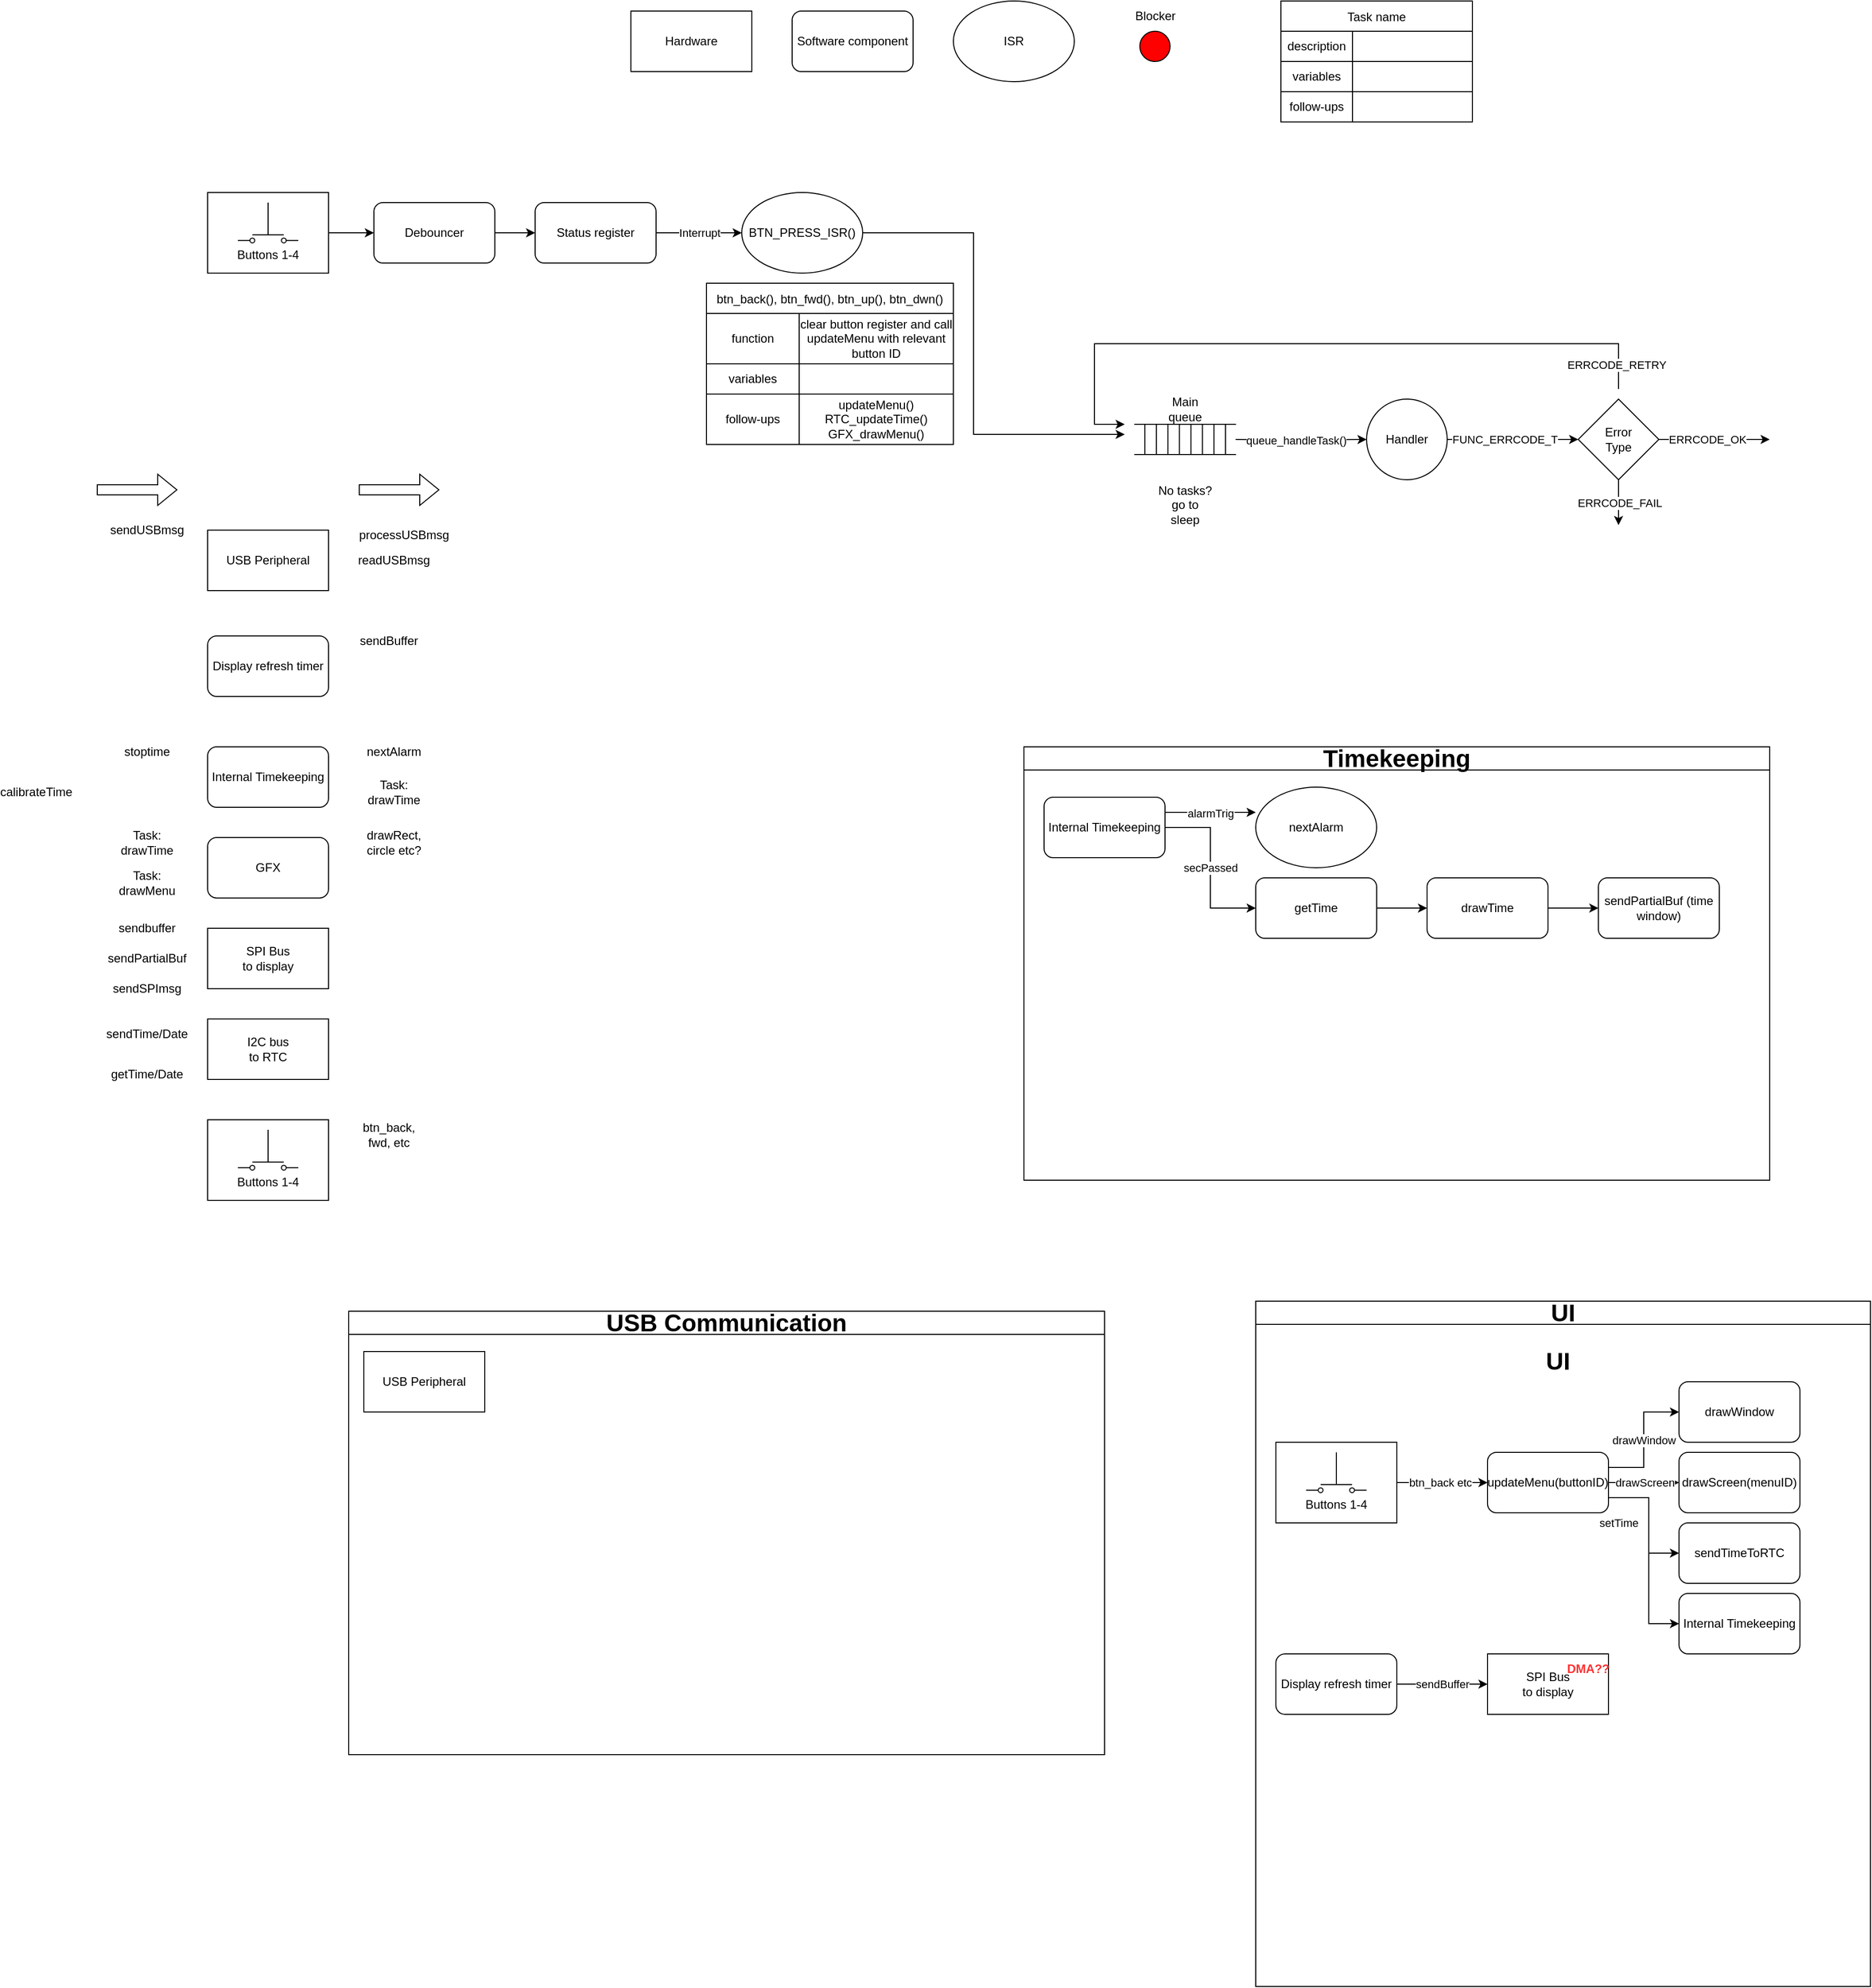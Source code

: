 <mxfile version="25.0.1">
  <diagram name="Page-1" id="yXjZseIFy3GrqtzRDyff">
    <mxGraphModel dx="3090" dy="884" grid="1" gridSize="10" guides="1" tooltips="1" connect="1" arrows="1" fold="1" page="1" pageScale="1" pageWidth="850" pageHeight="1100" math="0" shadow="0">
      <root>
        <mxCell id="0" />
        <mxCell id="1" parent="0" />
        <mxCell id="sg5_zOkP_4tyOm10X3Ru-2" value="ISR" style="ellipse;whiteSpace=wrap;html=1;" parent="1" vertex="1">
          <mxGeometry x="100" y="10" width="120" height="80" as="geometry" />
        </mxCell>
        <mxCell id="sg5_zOkP_4tyOm10X3Ru-40" style="edgeStyle=orthogonalEdgeStyle;rounded=0;orthogonalLoop=1;jettySize=auto;html=1;" parent="1" source="sg5_zOkP_4tyOm10X3Ru-4" edge="1">
          <mxGeometry relative="1" as="geometry">
            <mxPoint x="720" y="445" as="targetPoint" />
          </mxGeometry>
        </mxCell>
        <mxCell id="sg5_zOkP_4tyOm10X3Ru-42" value="FUNC_ERRCODE_T" style="edgeLabel;html=1;align=center;verticalAlign=middle;resizable=0;points=[];" parent="sg5_zOkP_4tyOm10X3Ru-40" vertex="1" connectable="0">
          <mxGeometry x="-0.128" relative="1" as="geometry">
            <mxPoint as="offset" />
          </mxGeometry>
        </mxCell>
        <mxCell id="sg5_zOkP_4tyOm10X3Ru-4" value="Handler" style="ellipse;whiteSpace=wrap;html=1;aspect=fixed;" parent="1" vertex="1">
          <mxGeometry x="510" y="405" width="80" height="80" as="geometry" />
        </mxCell>
        <mxCell id="sg5_zOkP_4tyOm10X3Ru-14" value="" style="group" parent="1" vertex="1" connectable="0">
          <mxGeometry x="280" y="400" width="100" height="60" as="geometry" />
        </mxCell>
        <mxCell id="sg5_zOkP_4tyOm10X3Ru-10" value="Queue" style="group" parent="sg5_zOkP_4tyOm10X3Ru-14" vertex="1" connectable="0">
          <mxGeometry y="30" width="100" height="30" as="geometry" />
        </mxCell>
        <mxCell id="sg5_zOkP_4tyOm10X3Ru-7" value="" style="html=1;dashed=0;whiteSpace=wrap;shape=partialRectangle;right=0;left=0;" parent="sg5_zOkP_4tyOm10X3Ru-10" vertex="1">
          <mxGeometry width="100" height="30" as="geometry" />
        </mxCell>
        <mxCell id="sg5_zOkP_4tyOm10X3Ru-9" value="" style="verticalLabelPosition=bottom;shadow=0;dashed=0;align=center;html=1;verticalAlign=top;shape=mxgraph.electrical.transmission.8_line_bus;rotation=90;" parent="sg5_zOkP_4tyOm10X3Ru-10" vertex="1">
          <mxGeometry x="35" y="-25" width="30" height="80" as="geometry" />
        </mxCell>
        <mxCell id="sg5_zOkP_4tyOm10X3Ru-13" value="Main queue" style="text;html=1;align=center;verticalAlign=middle;whiteSpace=wrap;rounded=0;" parent="sg5_zOkP_4tyOm10X3Ru-14" vertex="1">
          <mxGeometry x="20" width="60" height="30" as="geometry" />
        </mxCell>
        <mxCell id="sg5_zOkP_4tyOm10X3Ru-31" value="" style="group" parent="1" vertex="1" connectable="0">
          <mxGeometry x="270" y="10" width="60" height="60" as="geometry" />
        </mxCell>
        <mxCell id="sg5_zOkP_4tyOm10X3Ru-21" value="Blocker" style="text;html=1;align=center;verticalAlign=middle;resizable=0;points=[];autosize=1;strokeColor=none;fillColor=none;" parent="sg5_zOkP_4tyOm10X3Ru-31" vertex="1">
          <mxGeometry width="60" height="30" as="geometry" />
        </mxCell>
        <mxCell id="sg5_zOkP_4tyOm10X3Ru-29" value="" style="group" parent="sg5_zOkP_4tyOm10X3Ru-31" vertex="1" connectable="0">
          <mxGeometry x="15" y="30" width="30.5" height="30" as="geometry" />
        </mxCell>
        <mxCell id="sg5_zOkP_4tyOm10X3Ru-26" value="" style="ellipse;whiteSpace=wrap;html=1;aspect=fixed;fillColor=#FF0000;" parent="sg5_zOkP_4tyOm10X3Ru-29" vertex="1">
          <mxGeometry width="30.0" height="30.0" as="geometry" />
        </mxCell>
        <mxCell id="sg5_zOkP_4tyOm10X3Ru-22" value="" style="shape=image;html=1;verticalAlign=top;verticalLabelPosition=bottom;labelBackgroundColor=#ffffff;imageAspect=0;aspect=fixed;image=https://cdn0.iconfinder.com/data/icons/phosphor-fill-vol-3/256/hourglass-low-fill-128.png" parent="sg5_zOkP_4tyOm10X3Ru-29" vertex="1">
          <mxGeometry x="2.543" y="2.501" width="26.084" height="26.084" as="geometry" />
        </mxCell>
        <mxCell id="sg5_zOkP_4tyOm10X3Ru-33" value="Hardware" style="rounded=0;whiteSpace=wrap;html=1;" parent="1" vertex="1">
          <mxGeometry x="-220" y="20" width="120" height="60" as="geometry" />
        </mxCell>
        <mxCell id="sg5_zOkP_4tyOm10X3Ru-34" style="edgeStyle=orthogonalEdgeStyle;rounded=0;orthogonalLoop=1;jettySize=auto;html=1;entryX=0;entryY=0.5;entryDx=0;entryDy=0;" parent="1" target="sg5_zOkP_4tyOm10X3Ru-4" edge="1">
          <mxGeometry relative="1" as="geometry">
            <mxPoint x="380" y="445" as="sourcePoint" />
          </mxGeometry>
        </mxCell>
        <mxCell id="sg5_zOkP_4tyOm10X3Ru-43" value="queue_handleTask()" style="edgeLabel;html=1;align=center;verticalAlign=middle;resizable=0;points=[];" parent="sg5_zOkP_4tyOm10X3Ru-34" vertex="1" connectable="0">
          <mxGeometry x="-0.217" y="3" relative="1" as="geometry">
            <mxPoint x="9" y="3" as="offset" />
          </mxGeometry>
        </mxCell>
        <mxCell id="sg5_zOkP_4tyOm10X3Ru-49" value="ERRCODE_FAIL" style="edgeStyle=orthogonalEdgeStyle;rounded=0;orthogonalLoop=1;jettySize=auto;html=1;" parent="1" source="sg5_zOkP_4tyOm10X3Ru-48" edge="1">
          <mxGeometry relative="1" as="geometry">
            <mxPoint x="760" y="530" as="targetPoint" />
          </mxGeometry>
        </mxCell>
        <mxCell id="sg5_zOkP_4tyOm10X3Ru-51" style="edgeStyle=orthogonalEdgeStyle;rounded=0;orthogonalLoop=1;jettySize=auto;html=1;" parent="1" source="sg5_zOkP_4tyOm10X3Ru-48" edge="1">
          <mxGeometry relative="1" as="geometry">
            <mxPoint x="910" y="445" as="targetPoint" />
          </mxGeometry>
        </mxCell>
        <mxCell id="sg5_zOkP_4tyOm10X3Ru-52" value="ERRCODE_OK" style="edgeLabel;html=1;align=center;verticalAlign=middle;resizable=0;points=[];" parent="sg5_zOkP_4tyOm10X3Ru-51" vertex="1" connectable="0">
          <mxGeometry x="-0.129" y="1" relative="1" as="geometry">
            <mxPoint y="1" as="offset" />
          </mxGeometry>
        </mxCell>
        <mxCell id="sg5_zOkP_4tyOm10X3Ru-54" style="edgeStyle=orthogonalEdgeStyle;rounded=0;orthogonalLoop=1;jettySize=auto;html=1;" parent="1" edge="1">
          <mxGeometry relative="1" as="geometry">
            <mxPoint x="270" y="430" as="targetPoint" />
            <mxPoint x="760" y="394.99" as="sourcePoint" />
            <Array as="points">
              <mxPoint x="760" y="350" />
              <mxPoint x="240" y="350" />
              <mxPoint x="240" y="430" />
            </Array>
          </mxGeometry>
        </mxCell>
        <mxCell id="sg5_zOkP_4tyOm10X3Ru-60" value="ERRCODE_RETRY" style="edgeLabel;html=1;align=center;verticalAlign=middle;resizable=0;points=[];" parent="sg5_zOkP_4tyOm10X3Ru-54" vertex="1" connectable="0">
          <mxGeometry x="-0.928" y="2" relative="1" as="geometry">
            <mxPoint as="offset" />
          </mxGeometry>
        </mxCell>
        <mxCell id="sg5_zOkP_4tyOm10X3Ru-48" value="&lt;div&gt;Error&lt;/div&gt;&lt;div&gt;Type&lt;br&gt;&lt;/div&gt;" style="rhombus;whiteSpace=wrap;html=1;" parent="1" vertex="1">
          <mxGeometry x="720" y="405" width="80" height="80" as="geometry" />
        </mxCell>
        <mxCell id="sg5_zOkP_4tyOm10X3Ru-53" value="" style="shape=image;html=1;verticalAlign=top;verticalLabelPosition=bottom;labelBackgroundColor=#ffffff;imageAspect=0;aspect=fixed;image=https://cdn0.iconfinder.com/data/icons/octicons/1024/trashcan-128.png;clipPath=inset(10.94% 13.28% 4.69% 18.75%);" parent="1" vertex="1">
          <mxGeometry x="743.89" y="530" width="32.22" height="40" as="geometry" />
        </mxCell>
        <mxCell id="sg5_zOkP_4tyOm10X3Ru-68" style="edgeStyle=orthogonalEdgeStyle;rounded=0;orthogonalLoop=1;jettySize=auto;html=1;entryX=0;entryY=0.5;entryDx=0;entryDy=0;" parent="1" source="sg5_zOkP_4tyOm10X3Ru-61" target="sg5_zOkP_4tyOm10X3Ru-64" edge="1">
          <mxGeometry relative="1" as="geometry" />
        </mxCell>
        <mxCell id="sg5_zOkP_4tyOm10X3Ru-61" value="Debouncer" style="rounded=1;whiteSpace=wrap;html=1;" parent="1" vertex="1">
          <mxGeometry x="-475" y="210" width="120" height="60" as="geometry" />
        </mxCell>
        <mxCell id="sg5_zOkP_4tyOm10X3Ru-70" style="edgeStyle=orthogonalEdgeStyle;rounded=0;orthogonalLoop=1;jettySize=auto;html=1;" parent="1" source="sg5_zOkP_4tyOm10X3Ru-63" edge="1">
          <mxGeometry relative="1" as="geometry">
            <mxPoint x="270" y="440" as="targetPoint" />
            <Array as="points">
              <mxPoint x="120" y="240" />
              <mxPoint x="120" y="440" />
            </Array>
          </mxGeometry>
        </mxCell>
        <mxCell id="sg5_zOkP_4tyOm10X3Ru-63" value="BTN_PRESS_ISR()" style="ellipse;whiteSpace=wrap;html=1;" parent="1" vertex="1">
          <mxGeometry x="-110" y="200" width="120" height="80" as="geometry" />
        </mxCell>
        <mxCell id="sg5_zOkP_4tyOm10X3Ru-69" value="Interrupt" style="edgeStyle=orthogonalEdgeStyle;rounded=0;orthogonalLoop=1;jettySize=auto;html=1;entryX=0;entryY=0.5;entryDx=0;entryDy=0;" parent="1" source="sg5_zOkP_4tyOm10X3Ru-64" target="sg5_zOkP_4tyOm10X3Ru-63" edge="1">
          <mxGeometry relative="1" as="geometry" />
        </mxCell>
        <mxCell id="sg5_zOkP_4tyOm10X3Ru-64" value="Status register" style="rounded=1;whiteSpace=wrap;html=1;" parent="1" vertex="1">
          <mxGeometry x="-315" y="210" width="120" height="60" as="geometry" />
        </mxCell>
        <mxCell id="sg5_zOkP_4tyOm10X3Ru-66" value="" style="group" parent="1" vertex="1" connectable="0">
          <mxGeometry x="-640" y="200" width="120" height="80" as="geometry" />
        </mxCell>
        <mxCell id="sg5_zOkP_4tyOm10X3Ru-62" value="&lt;div&gt;&lt;br&gt;&lt;/div&gt;&lt;div&gt;&lt;br&gt;&lt;/div&gt;&lt;div&gt;&lt;br&gt;&lt;/div&gt;&lt;div&gt;Buttons 1-4&lt;/div&gt;" style="rounded=0;whiteSpace=wrap;html=1;" parent="sg5_zOkP_4tyOm10X3Ru-66" vertex="1">
          <mxGeometry width="120" height="80" as="geometry" />
        </mxCell>
        <mxCell id="sg5_zOkP_4tyOm10X3Ru-65" value="" style="pointerEvents=1;verticalLabelPosition=bottom;shadow=0;dashed=0;align=center;html=1;verticalAlign=top;shape=mxgraph.electrical.electro-mechanical.pushbuttonMakeSwitch2;elSwitchState=1;" parent="sg5_zOkP_4tyOm10X3Ru-66" vertex="1">
          <mxGeometry x="30" y="10" width="60" height="40" as="geometry" />
        </mxCell>
        <mxCell id="sg5_zOkP_4tyOm10X3Ru-67" style="edgeStyle=orthogonalEdgeStyle;rounded=0;orthogonalLoop=1;jettySize=auto;html=1;entryX=0;entryY=0.5;entryDx=0;entryDy=0;" parent="1" source="sg5_zOkP_4tyOm10X3Ru-62" target="sg5_zOkP_4tyOm10X3Ru-61" edge="1">
          <mxGeometry relative="1" as="geometry" />
        </mxCell>
        <mxCell id="sg5_zOkP_4tyOm10X3Ru-86" value="Task name" style="shape=table;startSize=30;container=1;collapsible=0;childLayout=tableLayout;" parent="1" vertex="1">
          <mxGeometry x="425" y="10" width="190" height="120" as="geometry" />
        </mxCell>
        <mxCell id="sg5_zOkP_4tyOm10X3Ru-87" value="" style="shape=tableRow;horizontal=0;startSize=0;swimlaneHead=0;swimlaneBody=0;strokeColor=inherit;top=0;left=0;bottom=0;right=0;collapsible=0;dropTarget=0;fillColor=none;points=[[0,0.5],[1,0.5]];portConstraint=eastwest;" parent="sg5_zOkP_4tyOm10X3Ru-86" vertex="1">
          <mxGeometry y="30" width="190" height="30" as="geometry" />
        </mxCell>
        <mxCell id="sg5_zOkP_4tyOm10X3Ru-88" value="description" style="shape=partialRectangle;html=1;whiteSpace=wrap;connectable=0;strokeColor=inherit;overflow=hidden;fillColor=none;top=0;left=0;bottom=0;right=0;pointerEvents=1;" parent="sg5_zOkP_4tyOm10X3Ru-87" vertex="1">
          <mxGeometry width="71" height="30" as="geometry">
            <mxRectangle width="71" height="30" as="alternateBounds" />
          </mxGeometry>
        </mxCell>
        <mxCell id="sg5_zOkP_4tyOm10X3Ru-89" value="" style="shape=partialRectangle;html=1;whiteSpace=wrap;connectable=0;strokeColor=inherit;overflow=hidden;fillColor=none;top=0;left=0;bottom=0;right=0;pointerEvents=1;" parent="sg5_zOkP_4tyOm10X3Ru-87" vertex="1">
          <mxGeometry x="71" width="119" height="30" as="geometry">
            <mxRectangle width="119" height="30" as="alternateBounds" />
          </mxGeometry>
        </mxCell>
        <mxCell id="sg5_zOkP_4tyOm10X3Ru-90" value="" style="shape=tableRow;horizontal=0;startSize=0;swimlaneHead=0;swimlaneBody=0;strokeColor=inherit;top=0;left=0;bottom=0;right=0;collapsible=0;dropTarget=0;fillColor=none;points=[[0,0.5],[1,0.5]];portConstraint=eastwest;" parent="sg5_zOkP_4tyOm10X3Ru-86" vertex="1">
          <mxGeometry y="60" width="190" height="30" as="geometry" />
        </mxCell>
        <mxCell id="sg5_zOkP_4tyOm10X3Ru-91" value="variables" style="shape=partialRectangle;html=1;whiteSpace=wrap;connectable=0;strokeColor=inherit;overflow=hidden;fillColor=none;top=0;left=0;bottom=0;right=0;pointerEvents=1;" parent="sg5_zOkP_4tyOm10X3Ru-90" vertex="1">
          <mxGeometry width="71" height="30" as="geometry">
            <mxRectangle width="71" height="30" as="alternateBounds" />
          </mxGeometry>
        </mxCell>
        <mxCell id="sg5_zOkP_4tyOm10X3Ru-92" value="" style="shape=partialRectangle;html=1;whiteSpace=wrap;connectable=0;strokeColor=inherit;overflow=hidden;fillColor=none;top=0;left=0;bottom=0;right=0;pointerEvents=1;" parent="sg5_zOkP_4tyOm10X3Ru-90" vertex="1">
          <mxGeometry x="71" width="119" height="30" as="geometry">
            <mxRectangle width="119" height="30" as="alternateBounds" />
          </mxGeometry>
        </mxCell>
        <mxCell id="sg5_zOkP_4tyOm10X3Ru-93" value="" style="shape=tableRow;horizontal=0;startSize=0;swimlaneHead=0;swimlaneBody=0;strokeColor=inherit;top=0;left=0;bottom=0;right=0;collapsible=0;dropTarget=0;fillColor=none;points=[[0,0.5],[1,0.5]];portConstraint=eastwest;" parent="sg5_zOkP_4tyOm10X3Ru-86" vertex="1">
          <mxGeometry y="90" width="190" height="30" as="geometry" />
        </mxCell>
        <mxCell id="sg5_zOkP_4tyOm10X3Ru-94" value="follow-ups" style="shape=partialRectangle;html=1;whiteSpace=wrap;connectable=0;strokeColor=inherit;overflow=hidden;fillColor=none;top=0;left=0;bottom=0;right=0;pointerEvents=1;" parent="sg5_zOkP_4tyOm10X3Ru-93" vertex="1">
          <mxGeometry width="71" height="30" as="geometry">
            <mxRectangle width="71" height="30" as="alternateBounds" />
          </mxGeometry>
        </mxCell>
        <mxCell id="sg5_zOkP_4tyOm10X3Ru-95" value="" style="shape=partialRectangle;html=1;whiteSpace=wrap;connectable=0;strokeColor=inherit;overflow=hidden;fillColor=none;top=0;left=0;bottom=0;right=0;pointerEvents=1;" parent="sg5_zOkP_4tyOm10X3Ru-93" vertex="1">
          <mxGeometry x="71" width="119" height="30" as="geometry">
            <mxRectangle width="119" height="30" as="alternateBounds" />
          </mxGeometry>
        </mxCell>
        <mxCell id="sg5_zOkP_4tyOm10X3Ru-96" value="btn_back(), btn_fwd(), btn_up(), btn_dwn()" style="shape=table;startSize=30;container=1;collapsible=0;childLayout=tableLayout;" parent="1" vertex="1">
          <mxGeometry x="-145" y="290" width="245" height="160" as="geometry" />
        </mxCell>
        <mxCell id="sg5_zOkP_4tyOm10X3Ru-97" value="" style="shape=tableRow;horizontal=0;startSize=0;swimlaneHead=0;swimlaneBody=0;strokeColor=inherit;top=0;left=0;bottom=0;right=0;collapsible=0;dropTarget=0;fillColor=none;points=[[0,0.5],[1,0.5]];portConstraint=eastwest;" parent="sg5_zOkP_4tyOm10X3Ru-96" vertex="1">
          <mxGeometry y="30" width="245" height="50" as="geometry" />
        </mxCell>
        <mxCell id="sg5_zOkP_4tyOm10X3Ru-98" value="function" style="shape=partialRectangle;html=1;whiteSpace=wrap;connectable=0;strokeColor=inherit;overflow=hidden;fillColor=none;top=0;left=0;bottom=0;right=0;pointerEvents=1;" parent="sg5_zOkP_4tyOm10X3Ru-97" vertex="1">
          <mxGeometry width="92" height="50" as="geometry">
            <mxRectangle width="92" height="50" as="alternateBounds" />
          </mxGeometry>
        </mxCell>
        <mxCell id="sg5_zOkP_4tyOm10X3Ru-99" value="clear button register and call updateMenu with relevant button ID " style="shape=partialRectangle;html=1;whiteSpace=wrap;connectable=0;strokeColor=inherit;overflow=hidden;fillColor=none;top=0;left=0;bottom=0;right=0;pointerEvents=1;" parent="sg5_zOkP_4tyOm10X3Ru-97" vertex="1">
          <mxGeometry x="92" width="153" height="50" as="geometry">
            <mxRectangle width="153" height="50" as="alternateBounds" />
          </mxGeometry>
        </mxCell>
        <mxCell id="sg5_zOkP_4tyOm10X3Ru-100" value="" style="shape=tableRow;horizontal=0;startSize=0;swimlaneHead=0;swimlaneBody=0;strokeColor=inherit;top=0;left=0;bottom=0;right=0;collapsible=0;dropTarget=0;fillColor=none;points=[[0,0.5],[1,0.5]];portConstraint=eastwest;" parent="sg5_zOkP_4tyOm10X3Ru-96" vertex="1">
          <mxGeometry y="80" width="245" height="30" as="geometry" />
        </mxCell>
        <mxCell id="sg5_zOkP_4tyOm10X3Ru-101" value="variables" style="shape=partialRectangle;html=1;whiteSpace=wrap;connectable=0;strokeColor=inherit;overflow=hidden;fillColor=none;top=0;left=0;bottom=0;right=0;pointerEvents=1;" parent="sg5_zOkP_4tyOm10X3Ru-100" vertex="1">
          <mxGeometry width="92" height="30" as="geometry">
            <mxRectangle width="92" height="30" as="alternateBounds" />
          </mxGeometry>
        </mxCell>
        <mxCell id="sg5_zOkP_4tyOm10X3Ru-102" value="" style="shape=partialRectangle;html=1;whiteSpace=wrap;connectable=0;strokeColor=inherit;overflow=hidden;fillColor=none;top=0;left=0;bottom=0;right=0;pointerEvents=1;" parent="sg5_zOkP_4tyOm10X3Ru-100" vertex="1">
          <mxGeometry x="92" width="153" height="30" as="geometry">
            <mxRectangle width="153" height="30" as="alternateBounds" />
          </mxGeometry>
        </mxCell>
        <mxCell id="sg5_zOkP_4tyOm10X3Ru-103" value="" style="shape=tableRow;horizontal=0;startSize=0;swimlaneHead=0;swimlaneBody=0;strokeColor=inherit;top=0;left=0;bottom=0;right=0;collapsible=0;dropTarget=0;fillColor=none;points=[[0,0.5],[1,0.5]];portConstraint=eastwest;" parent="sg5_zOkP_4tyOm10X3Ru-96" vertex="1">
          <mxGeometry y="110" width="245" height="50" as="geometry" />
        </mxCell>
        <mxCell id="sg5_zOkP_4tyOm10X3Ru-104" value="follow-ups" style="shape=partialRectangle;html=1;whiteSpace=wrap;connectable=0;strokeColor=inherit;overflow=hidden;fillColor=none;top=0;left=0;bottom=0;right=0;pointerEvents=1;" parent="sg5_zOkP_4tyOm10X3Ru-103" vertex="1">
          <mxGeometry width="92" height="50" as="geometry">
            <mxRectangle width="92" height="50" as="alternateBounds" />
          </mxGeometry>
        </mxCell>
        <mxCell id="sg5_zOkP_4tyOm10X3Ru-105" value="&lt;div&gt;updateMenu()&lt;br&gt;RTC_updateTime()&lt;/div&gt;&lt;div&gt;GFX_drawMenu()&lt;br&gt;&lt;/div&gt;" style="shape=partialRectangle;html=1;whiteSpace=wrap;connectable=0;strokeColor=inherit;overflow=hidden;fillColor=none;top=0;left=0;bottom=0;right=0;pointerEvents=1;" parent="sg5_zOkP_4tyOm10X3Ru-103" vertex="1">
          <mxGeometry x="92" width="153" height="50" as="geometry">
            <mxRectangle width="153" height="50" as="alternateBounds" />
          </mxGeometry>
        </mxCell>
        <mxCell id="sg5_zOkP_4tyOm10X3Ru-113" value="USB Peripheral" style="rounded=0;whiteSpace=wrap;html=1;" parent="1" vertex="1">
          <mxGeometry x="-640" y="535" width="120" height="60" as="geometry" />
        </mxCell>
        <mxCell id="sg5_zOkP_4tyOm10X3Ru-115" value="Software component" style="rounded=1;whiteSpace=wrap;html=1;" parent="1" vertex="1">
          <mxGeometry x="-60" y="20" width="120" height="60" as="geometry" />
        </mxCell>
        <mxCell id="sg5_zOkP_4tyOm10X3Ru-116" value="Display refresh timer" style="rounded=1;whiteSpace=wrap;html=1;" parent="1" vertex="1">
          <mxGeometry x="-640" y="640" width="120" height="60" as="geometry" />
        </mxCell>
        <mxCell id="sg5_zOkP_4tyOm10X3Ru-117" value="Internal Timekeeping" style="rounded=1;whiteSpace=wrap;html=1;" parent="1" vertex="1">
          <mxGeometry x="-640" y="750" width="120" height="60" as="geometry" />
        </mxCell>
        <mxCell id="sg5_zOkP_4tyOm10X3Ru-123" value="GFX" style="rounded=1;whiteSpace=wrap;html=1;" parent="1" vertex="1">
          <mxGeometry x="-640" y="840" width="120" height="60" as="geometry" />
        </mxCell>
        <mxCell id="sg5_zOkP_4tyOm10X3Ru-124" value="Task: drawMenu" style="text;html=1;align=center;verticalAlign=middle;whiteSpace=wrap;rounded=0;" parent="1" vertex="1">
          <mxGeometry x="-730" y="870" width="60" height="30" as="geometry" />
        </mxCell>
        <mxCell id="sg5_zOkP_4tyOm10X3Ru-125" value="Task: drawTime" style="text;html=1;align=center;verticalAlign=middle;whiteSpace=wrap;rounded=0;" parent="1" vertex="1">
          <mxGeometry x="-730" y="830" width="60" height="30" as="geometry" />
        </mxCell>
        <mxCell id="sg5_zOkP_4tyOm10X3Ru-126" value="sendbuffer" style="text;html=1;align=center;verticalAlign=middle;whiteSpace=wrap;rounded=0;" parent="1" vertex="1">
          <mxGeometry x="-730" y="915" width="60" height="30" as="geometry" />
        </mxCell>
        <mxCell id="sg5_zOkP_4tyOm10X3Ru-128" value="&lt;div&gt;I2C bus&lt;/div&gt;&lt;div&gt;to RTC&lt;br&gt;&lt;/div&gt;" style="rounded=0;whiteSpace=wrap;html=1;" parent="1" vertex="1">
          <mxGeometry x="-640" y="1020" width="120" height="60" as="geometry" />
        </mxCell>
        <mxCell id="sg5_zOkP_4tyOm10X3Ru-129" value="&lt;div&gt;SPI Bus&lt;/div&gt;&lt;div&gt;to display&lt;br&gt;&lt;/div&gt;" style="rounded=0;whiteSpace=wrap;html=1;" parent="1" vertex="1">
          <mxGeometry x="-640" y="930" width="120" height="60" as="geometry" />
        </mxCell>
        <mxCell id="sg5_zOkP_4tyOm10X3Ru-130" value="&lt;div&gt;sendPartialBuf&lt;/div&gt;" style="text;html=1;align=center;verticalAlign=middle;whiteSpace=wrap;rounded=0;" parent="1" vertex="1">
          <mxGeometry x="-730" y="945" width="60" height="30" as="geometry" />
        </mxCell>
        <mxCell id="sg5_zOkP_4tyOm10X3Ru-131" value="No tasks? go to sleep" style="text;html=1;align=center;verticalAlign=middle;whiteSpace=wrap;rounded=0;" parent="1" vertex="1">
          <mxGeometry x="300" y="495" width="60" height="30" as="geometry" />
        </mxCell>
        <mxCell id="9AfC7_YqRG1YfDEIpc8X-4" value="&lt;div&gt;sendTime/Date&lt;/div&gt;" style="text;html=1;align=center;verticalAlign=middle;whiteSpace=wrap;rounded=0;" vertex="1" parent="1">
          <mxGeometry x="-730" y="1020" width="60" height="30" as="geometry" />
        </mxCell>
        <mxCell id="9AfC7_YqRG1YfDEIpc8X-5" value="getTime/Date" style="text;html=1;align=center;verticalAlign=middle;whiteSpace=wrap;rounded=0;" vertex="1" parent="1">
          <mxGeometry x="-730" y="1060" width="60" height="30" as="geometry" />
        </mxCell>
        <mxCell id="9AfC7_YqRG1YfDEIpc8X-6" value="" style="shape=flexArrow;endArrow=classic;html=1;rounded=0;" edge="1" parent="1">
          <mxGeometry width="50" height="50" relative="1" as="geometry">
            <mxPoint x="-490" y="495" as="sourcePoint" />
            <mxPoint x="-410" y="495" as="targetPoint" />
          </mxGeometry>
        </mxCell>
        <mxCell id="9AfC7_YqRG1YfDEIpc8X-7" value="" style="shape=flexArrow;endArrow=classic;html=1;rounded=0;" edge="1" parent="1">
          <mxGeometry width="50" height="50" relative="1" as="geometry">
            <mxPoint x="-750" y="495" as="sourcePoint" />
            <mxPoint x="-670" y="495" as="targetPoint" />
          </mxGeometry>
        </mxCell>
        <mxCell id="9AfC7_YqRG1YfDEIpc8X-10" value="processUSBmsg" style="text;html=1;align=center;verticalAlign=middle;whiteSpace=wrap;rounded=0;" vertex="1" parent="1">
          <mxGeometry x="-475" y="525" width="60" height="30" as="geometry" />
        </mxCell>
        <mxCell id="9AfC7_YqRG1YfDEIpc8X-11" value="readUSBmsg" style="text;html=1;align=center;verticalAlign=middle;whiteSpace=wrap;rounded=0;" vertex="1" parent="1">
          <mxGeometry x="-485" y="550" width="60" height="30" as="geometry" />
        </mxCell>
        <mxCell id="9AfC7_YqRG1YfDEIpc8X-12" value="sendUSBmsg" style="text;html=1;align=center;verticalAlign=middle;whiteSpace=wrap;rounded=0;" vertex="1" parent="1">
          <mxGeometry x="-730" y="520" width="60" height="30" as="geometry" />
        </mxCell>
        <mxCell id="9AfC7_YqRG1YfDEIpc8X-15" value="sendSPImsg" style="text;html=1;align=center;verticalAlign=middle;whiteSpace=wrap;rounded=0;" vertex="1" parent="1">
          <mxGeometry x="-730" y="975" width="60" height="30" as="geometry" />
        </mxCell>
        <mxCell id="9AfC7_YqRG1YfDEIpc8X-16" value="" style="group" vertex="1" connectable="0" parent="1">
          <mxGeometry x="-640" y="1120" width="120" height="80" as="geometry" />
        </mxCell>
        <mxCell id="9AfC7_YqRG1YfDEIpc8X-17" value="&lt;div&gt;&lt;br&gt;&lt;/div&gt;&lt;div&gt;&lt;br&gt;&lt;/div&gt;&lt;div&gt;&lt;br&gt;&lt;/div&gt;&lt;div&gt;Buttons 1-4&lt;/div&gt;" style="rounded=0;whiteSpace=wrap;html=1;" vertex="1" parent="9AfC7_YqRG1YfDEIpc8X-16">
          <mxGeometry width="120" height="80" as="geometry" />
        </mxCell>
        <mxCell id="9AfC7_YqRG1YfDEIpc8X-18" value="" style="pointerEvents=1;verticalLabelPosition=bottom;shadow=0;dashed=0;align=center;html=1;verticalAlign=top;shape=mxgraph.electrical.electro-mechanical.pushbuttonMakeSwitch2;elSwitchState=1;" vertex="1" parent="9AfC7_YqRG1YfDEIpc8X-16">
          <mxGeometry x="30" y="10" width="60" height="40" as="geometry" />
        </mxCell>
        <mxCell id="9AfC7_YqRG1YfDEIpc8X-19" value="btn_back, fwd, etc" style="text;html=1;align=center;verticalAlign=middle;whiteSpace=wrap;rounded=0;" vertex="1" parent="1">
          <mxGeometry x="-490" y="1120" width="60" height="30" as="geometry" />
        </mxCell>
        <mxCell id="9AfC7_YqRG1YfDEIpc8X-20" value="sendBuffer" style="text;html=1;align=center;verticalAlign=middle;whiteSpace=wrap;rounded=0;" vertex="1" parent="1">
          <mxGeometry x="-490" y="630" width="60" height="30" as="geometry" />
        </mxCell>
        <mxCell id="9AfC7_YqRG1YfDEIpc8X-24" value="nextAlarm" style="text;html=1;align=center;verticalAlign=middle;whiteSpace=wrap;rounded=0;" vertex="1" parent="1">
          <mxGeometry x="-485" y="740" width="60" height="30" as="geometry" />
        </mxCell>
        <mxCell id="9AfC7_YqRG1YfDEIpc8X-35" value="stoptime" style="text;html=1;align=center;verticalAlign=middle;whiteSpace=wrap;rounded=0;" vertex="1" parent="1">
          <mxGeometry x="-730" y="740" width="60" height="30" as="geometry" />
        </mxCell>
        <mxCell id="9AfC7_YqRG1YfDEIpc8X-36" value="calibrateTime" style="text;html=1;align=center;verticalAlign=middle;whiteSpace=wrap;rounded=0;" vertex="1" parent="1">
          <mxGeometry x="-840" y="780" width="60" height="30" as="geometry" />
        </mxCell>
        <mxCell id="9AfC7_YqRG1YfDEIpc8X-37" value="drawRect, circle etc?" style="text;html=1;align=center;verticalAlign=middle;whiteSpace=wrap;rounded=0;" vertex="1" parent="1">
          <mxGeometry x="-485" y="830" width="60" height="30" as="geometry" />
        </mxCell>
        <mxCell id="9AfC7_YqRG1YfDEIpc8X-43" value="Task: drawTime" style="text;html=1;align=center;verticalAlign=middle;whiteSpace=wrap;rounded=0;" vertex="1" parent="1">
          <mxGeometry x="-485" y="780" width="60" height="30" as="geometry" />
        </mxCell>
        <mxCell id="9AfC7_YqRG1YfDEIpc8X-84" value="&lt;h1&gt;UI&lt;/h1&gt;" style="swimlane;whiteSpace=wrap;html=1;" vertex="1" parent="1">
          <mxGeometry x="400" y="1300" width="610" height="680" as="geometry" />
        </mxCell>
        <mxCell id="9AfC7_YqRG1YfDEIpc8X-26" value="" style="group" vertex="1" connectable="0" parent="9AfC7_YqRG1YfDEIpc8X-84">
          <mxGeometry x="20" y="140" width="120" height="80" as="geometry" />
        </mxCell>
        <mxCell id="9AfC7_YqRG1YfDEIpc8X-29" style="edgeStyle=orthogonalEdgeStyle;rounded=0;orthogonalLoop=1;jettySize=auto;html=1;" edge="1" parent="9AfC7_YqRG1YfDEIpc8X-26" source="9AfC7_YqRG1YfDEIpc8X-27">
          <mxGeometry relative="1" as="geometry">
            <mxPoint x="210" y="40" as="targetPoint" />
          </mxGeometry>
        </mxCell>
        <mxCell id="9AfC7_YqRG1YfDEIpc8X-30" value="btn_back etc" style="edgeLabel;html=1;align=center;verticalAlign=middle;resizable=0;points=[];" vertex="1" connectable="0" parent="9AfC7_YqRG1YfDEIpc8X-29">
          <mxGeometry x="-0.061" relative="1" as="geometry">
            <mxPoint as="offset" />
          </mxGeometry>
        </mxCell>
        <mxCell id="9AfC7_YqRG1YfDEIpc8X-27" value="&lt;div&gt;&lt;br&gt;&lt;/div&gt;&lt;div&gt;&lt;br&gt;&lt;/div&gt;&lt;div&gt;&lt;br&gt;&lt;/div&gt;&lt;div&gt;Buttons 1-4&lt;/div&gt;" style="rounded=0;whiteSpace=wrap;html=1;" vertex="1" parent="9AfC7_YqRG1YfDEIpc8X-26">
          <mxGeometry width="120" height="80" as="geometry" />
        </mxCell>
        <mxCell id="9AfC7_YqRG1YfDEIpc8X-28" value="" style="pointerEvents=1;verticalLabelPosition=bottom;shadow=0;dashed=0;align=center;html=1;verticalAlign=top;shape=mxgraph.electrical.electro-mechanical.pushbuttonMakeSwitch2;elSwitchState=1;" vertex="1" parent="9AfC7_YqRG1YfDEIpc8X-26">
          <mxGeometry x="30" y="10" width="60" height="40" as="geometry" />
        </mxCell>
        <mxCell id="9AfC7_YqRG1YfDEIpc8X-33" style="edgeStyle=orthogonalEdgeStyle;rounded=0;orthogonalLoop=1;jettySize=auto;html=1;entryX=0;entryY=0.5;entryDx=0;entryDy=0;" edge="1" parent="9AfC7_YqRG1YfDEIpc8X-84" source="9AfC7_YqRG1YfDEIpc8X-31" target="9AfC7_YqRG1YfDEIpc8X-32">
          <mxGeometry relative="1" as="geometry" />
        </mxCell>
        <mxCell id="9AfC7_YqRG1YfDEIpc8X-34" value="drawScreen" style="edgeLabel;html=1;align=center;verticalAlign=middle;resizable=0;points=[];" vertex="1" connectable="0" parent="9AfC7_YqRG1YfDEIpc8X-33">
          <mxGeometry x="0.011" relative="1" as="geometry">
            <mxPoint as="offset" />
          </mxGeometry>
        </mxCell>
        <mxCell id="9AfC7_YqRG1YfDEIpc8X-71" value="setTime" style="edgeStyle=orthogonalEdgeStyle;rounded=0;orthogonalLoop=1;jettySize=auto;html=1;exitX=1;exitY=0.75;exitDx=0;exitDy=0;entryX=0;entryY=0.5;entryDx=0;entryDy=0;" edge="1" parent="9AfC7_YqRG1YfDEIpc8X-84" source="9AfC7_YqRG1YfDEIpc8X-31" target="9AfC7_YqRG1YfDEIpc8X-70">
          <mxGeometry x="-0.84" y="-25" relative="1" as="geometry">
            <Array as="points">
              <mxPoint x="390" y="195" />
              <mxPoint x="390" y="250" />
            </Array>
            <mxPoint as="offset" />
          </mxGeometry>
        </mxCell>
        <mxCell id="9AfC7_YqRG1YfDEIpc8X-78" value="drawWindow" style="edgeStyle=orthogonalEdgeStyle;rounded=0;orthogonalLoop=1;jettySize=auto;html=1;exitX=1;exitY=0.25;exitDx=0;exitDy=0;entryX=0;entryY=0.5;entryDx=0;entryDy=0;" edge="1" parent="9AfC7_YqRG1YfDEIpc8X-84" source="9AfC7_YqRG1YfDEIpc8X-31" target="9AfC7_YqRG1YfDEIpc8X-74">
          <mxGeometry relative="1" as="geometry" />
        </mxCell>
        <mxCell id="9AfC7_YqRG1YfDEIpc8X-31" value="updateMenu(buttonID)" style="rounded=1;whiteSpace=wrap;html=1;" vertex="1" parent="9AfC7_YqRG1YfDEIpc8X-84">
          <mxGeometry x="230" y="150" width="120" height="60" as="geometry" />
        </mxCell>
        <mxCell id="9AfC7_YqRG1YfDEIpc8X-32" value="drawScreen(menuID)" style="rounded=1;whiteSpace=wrap;html=1;" vertex="1" parent="9AfC7_YqRG1YfDEIpc8X-84">
          <mxGeometry x="420" y="150" width="120" height="60" as="geometry" />
        </mxCell>
        <mxCell id="9AfC7_YqRG1YfDEIpc8X-70" value="sendTimeToRTC" style="rounded=1;whiteSpace=wrap;html=1;" vertex="1" parent="9AfC7_YqRG1YfDEIpc8X-84">
          <mxGeometry x="420" y="220" width="120" height="60" as="geometry" />
        </mxCell>
        <mxCell id="9AfC7_YqRG1YfDEIpc8X-74" value="drawWindow" style="rounded=1;whiteSpace=wrap;html=1;" vertex="1" parent="9AfC7_YqRG1YfDEIpc8X-84">
          <mxGeometry x="420" y="80" width="120" height="60" as="geometry" />
        </mxCell>
        <mxCell id="9AfC7_YqRG1YfDEIpc8X-77" value="" style="endArrow=classic;html=1;rounded=0;exitX=1;exitY=0.75;exitDx=0;exitDy=0;entryX=0;entryY=0.5;entryDx=0;entryDy=0;" edge="1" parent="9AfC7_YqRG1YfDEIpc8X-84" source="9AfC7_YqRG1YfDEIpc8X-31" target="9AfC7_YqRG1YfDEIpc8X-75">
          <mxGeometry width="50" height="50" relative="1" as="geometry">
            <mxPoint x="320" y="310" as="sourcePoint" />
            <mxPoint x="370" y="260" as="targetPoint" />
            <Array as="points">
              <mxPoint x="390" y="195" />
              <mxPoint x="390" y="320" />
            </Array>
          </mxGeometry>
        </mxCell>
        <mxCell id="9AfC7_YqRG1YfDEIpc8X-82" value="&lt;h1&gt;UI&lt;/h1&gt;" style="text;html=1;align=center;verticalAlign=middle;whiteSpace=wrap;rounded=0;" vertex="1" parent="9AfC7_YqRG1YfDEIpc8X-84">
          <mxGeometry x="210" y="45" width="180" height="30" as="geometry" />
        </mxCell>
        <mxCell id="9AfC7_YqRG1YfDEIpc8X-75" value="Internal Timekeeping" style="rounded=1;whiteSpace=wrap;html=1;" vertex="1" parent="9AfC7_YqRG1YfDEIpc8X-84">
          <mxGeometry x="420" y="290" width="120" height="60" as="geometry" />
        </mxCell>
        <mxCell id="9AfC7_YqRG1YfDEIpc8X-104" value="sendBuffer" style="edgeStyle=orthogonalEdgeStyle;rounded=0;orthogonalLoop=1;jettySize=auto;html=1;" edge="1" parent="9AfC7_YqRG1YfDEIpc8X-84" source="9AfC7_YqRG1YfDEIpc8X-105" target="9AfC7_YqRG1YfDEIpc8X-106">
          <mxGeometry relative="1" as="geometry" />
        </mxCell>
        <mxCell id="9AfC7_YqRG1YfDEIpc8X-105" value="Display refresh timer" style="rounded=1;whiteSpace=wrap;html=1;" vertex="1" parent="9AfC7_YqRG1YfDEIpc8X-84">
          <mxGeometry x="20" y="350" width="120" height="60" as="geometry" />
        </mxCell>
        <mxCell id="9AfC7_YqRG1YfDEIpc8X-106" value="&lt;div&gt;SPI Bus&lt;/div&gt;&lt;div&gt;to display&lt;br&gt;&lt;/div&gt;" style="rounded=0;whiteSpace=wrap;html=1;" vertex="1" parent="9AfC7_YqRG1YfDEIpc8X-84">
          <mxGeometry x="230" y="350" width="120" height="60" as="geometry" />
        </mxCell>
        <mxCell id="9AfC7_YqRG1YfDEIpc8X-107" value="&lt;b&gt;&lt;font color=&quot;#ff3333&quot;&gt;DMA??&lt;/font&gt;&lt;/b&gt;" style="text;html=1;align=center;verticalAlign=middle;whiteSpace=wrap;rounded=0;" vertex="1" parent="9AfC7_YqRG1YfDEIpc8X-84">
          <mxGeometry x="300" y="350" width="60" height="30" as="geometry" />
        </mxCell>
        <mxCell id="9AfC7_YqRG1YfDEIpc8X-85" value="&lt;h1&gt;Timekeeping&lt;/h1&gt;" style="swimlane;whiteSpace=wrap;html=1;" vertex="1" parent="1">
          <mxGeometry x="170" y="750" width="740" height="430" as="geometry" />
        </mxCell>
        <mxCell id="9AfC7_YqRG1YfDEIpc8X-56" value="alarmTrig" style="edgeStyle=orthogonalEdgeStyle;rounded=0;orthogonalLoop=1;jettySize=auto;html=1;exitX=1;exitY=0.25;exitDx=0;exitDy=0;" edge="1" parent="9AfC7_YqRG1YfDEIpc8X-85" source="9AfC7_YqRG1YfDEIpc8X-44">
          <mxGeometry relative="1" as="geometry">
            <mxPoint x="230" y="65" as="targetPoint" />
          </mxGeometry>
        </mxCell>
        <mxCell id="9AfC7_YqRG1YfDEIpc8X-59" value="secPassed" style="edgeStyle=orthogonalEdgeStyle;rounded=0;orthogonalLoop=1;jettySize=auto;html=1;exitX=1;exitY=0.5;exitDx=0;exitDy=0;entryX=0;entryY=0.5;entryDx=0;entryDy=0;" edge="1" parent="9AfC7_YqRG1YfDEIpc8X-85" source="9AfC7_YqRG1YfDEIpc8X-44" target="9AfC7_YqRG1YfDEIpc8X-61">
          <mxGeometry relative="1" as="geometry">
            <mxPoint x="190" y="180" as="targetPoint" />
          </mxGeometry>
        </mxCell>
        <mxCell id="9AfC7_YqRG1YfDEIpc8X-44" value="Internal Timekeeping" style="rounded=1;whiteSpace=wrap;html=1;" vertex="1" parent="9AfC7_YqRG1YfDEIpc8X-85">
          <mxGeometry x="20" y="50" width="120" height="60" as="geometry" />
        </mxCell>
        <mxCell id="9AfC7_YqRG1YfDEIpc8X-64" style="edgeStyle=orthogonalEdgeStyle;rounded=0;orthogonalLoop=1;jettySize=auto;html=1;entryX=0;entryY=0.5;entryDx=0;entryDy=0;" edge="1" parent="9AfC7_YqRG1YfDEIpc8X-85" source="9AfC7_YqRG1YfDEIpc8X-61" target="9AfC7_YqRG1YfDEIpc8X-63">
          <mxGeometry relative="1" as="geometry" />
        </mxCell>
        <mxCell id="9AfC7_YqRG1YfDEIpc8X-61" value="getTime" style="rounded=1;whiteSpace=wrap;html=1;" vertex="1" parent="9AfC7_YqRG1YfDEIpc8X-85">
          <mxGeometry x="230" y="130" width="120" height="60" as="geometry" />
        </mxCell>
        <mxCell id="9AfC7_YqRG1YfDEIpc8X-66" style="edgeStyle=orthogonalEdgeStyle;rounded=0;orthogonalLoop=1;jettySize=auto;html=1;" edge="1" parent="9AfC7_YqRG1YfDEIpc8X-85" source="9AfC7_YqRG1YfDEIpc8X-63">
          <mxGeometry relative="1" as="geometry">
            <mxPoint x="570" y="160.0" as="targetPoint" />
          </mxGeometry>
        </mxCell>
        <mxCell id="9AfC7_YqRG1YfDEIpc8X-63" value="drawTime" style="rounded=1;whiteSpace=wrap;html=1;" vertex="1" parent="9AfC7_YqRG1YfDEIpc8X-85">
          <mxGeometry x="400" y="130" width="120" height="60" as="geometry" />
        </mxCell>
        <mxCell id="9AfC7_YqRG1YfDEIpc8X-67" value="sendPartialBuf (time window)" style="rounded=1;whiteSpace=wrap;html=1;" vertex="1" parent="9AfC7_YqRG1YfDEIpc8X-85">
          <mxGeometry x="570" y="130" width="120" height="60" as="geometry" />
        </mxCell>
        <mxCell id="9AfC7_YqRG1YfDEIpc8X-103" value="nextAlarm" style="ellipse;whiteSpace=wrap;html=1;" vertex="1" parent="9AfC7_YqRG1YfDEIpc8X-85">
          <mxGeometry x="230" y="40" width="120" height="80" as="geometry" />
        </mxCell>
        <mxCell id="9AfC7_YqRG1YfDEIpc8X-102" value="&lt;h1&gt;USB Communication&lt;br&gt;&lt;/h1&gt;" style="swimlane;whiteSpace=wrap;html=1;startSize=23;" vertex="1" parent="1">
          <mxGeometry x="-500" y="1310" width="750" height="440" as="geometry" />
        </mxCell>
        <mxCell id="9AfC7_YqRG1YfDEIpc8X-79" value="USB Peripheral" style="rounded=0;whiteSpace=wrap;html=1;" vertex="1" parent="9AfC7_YqRG1YfDEIpc8X-102">
          <mxGeometry x="15" y="40" width="120" height="60" as="geometry" />
        </mxCell>
      </root>
    </mxGraphModel>
  </diagram>
</mxfile>
